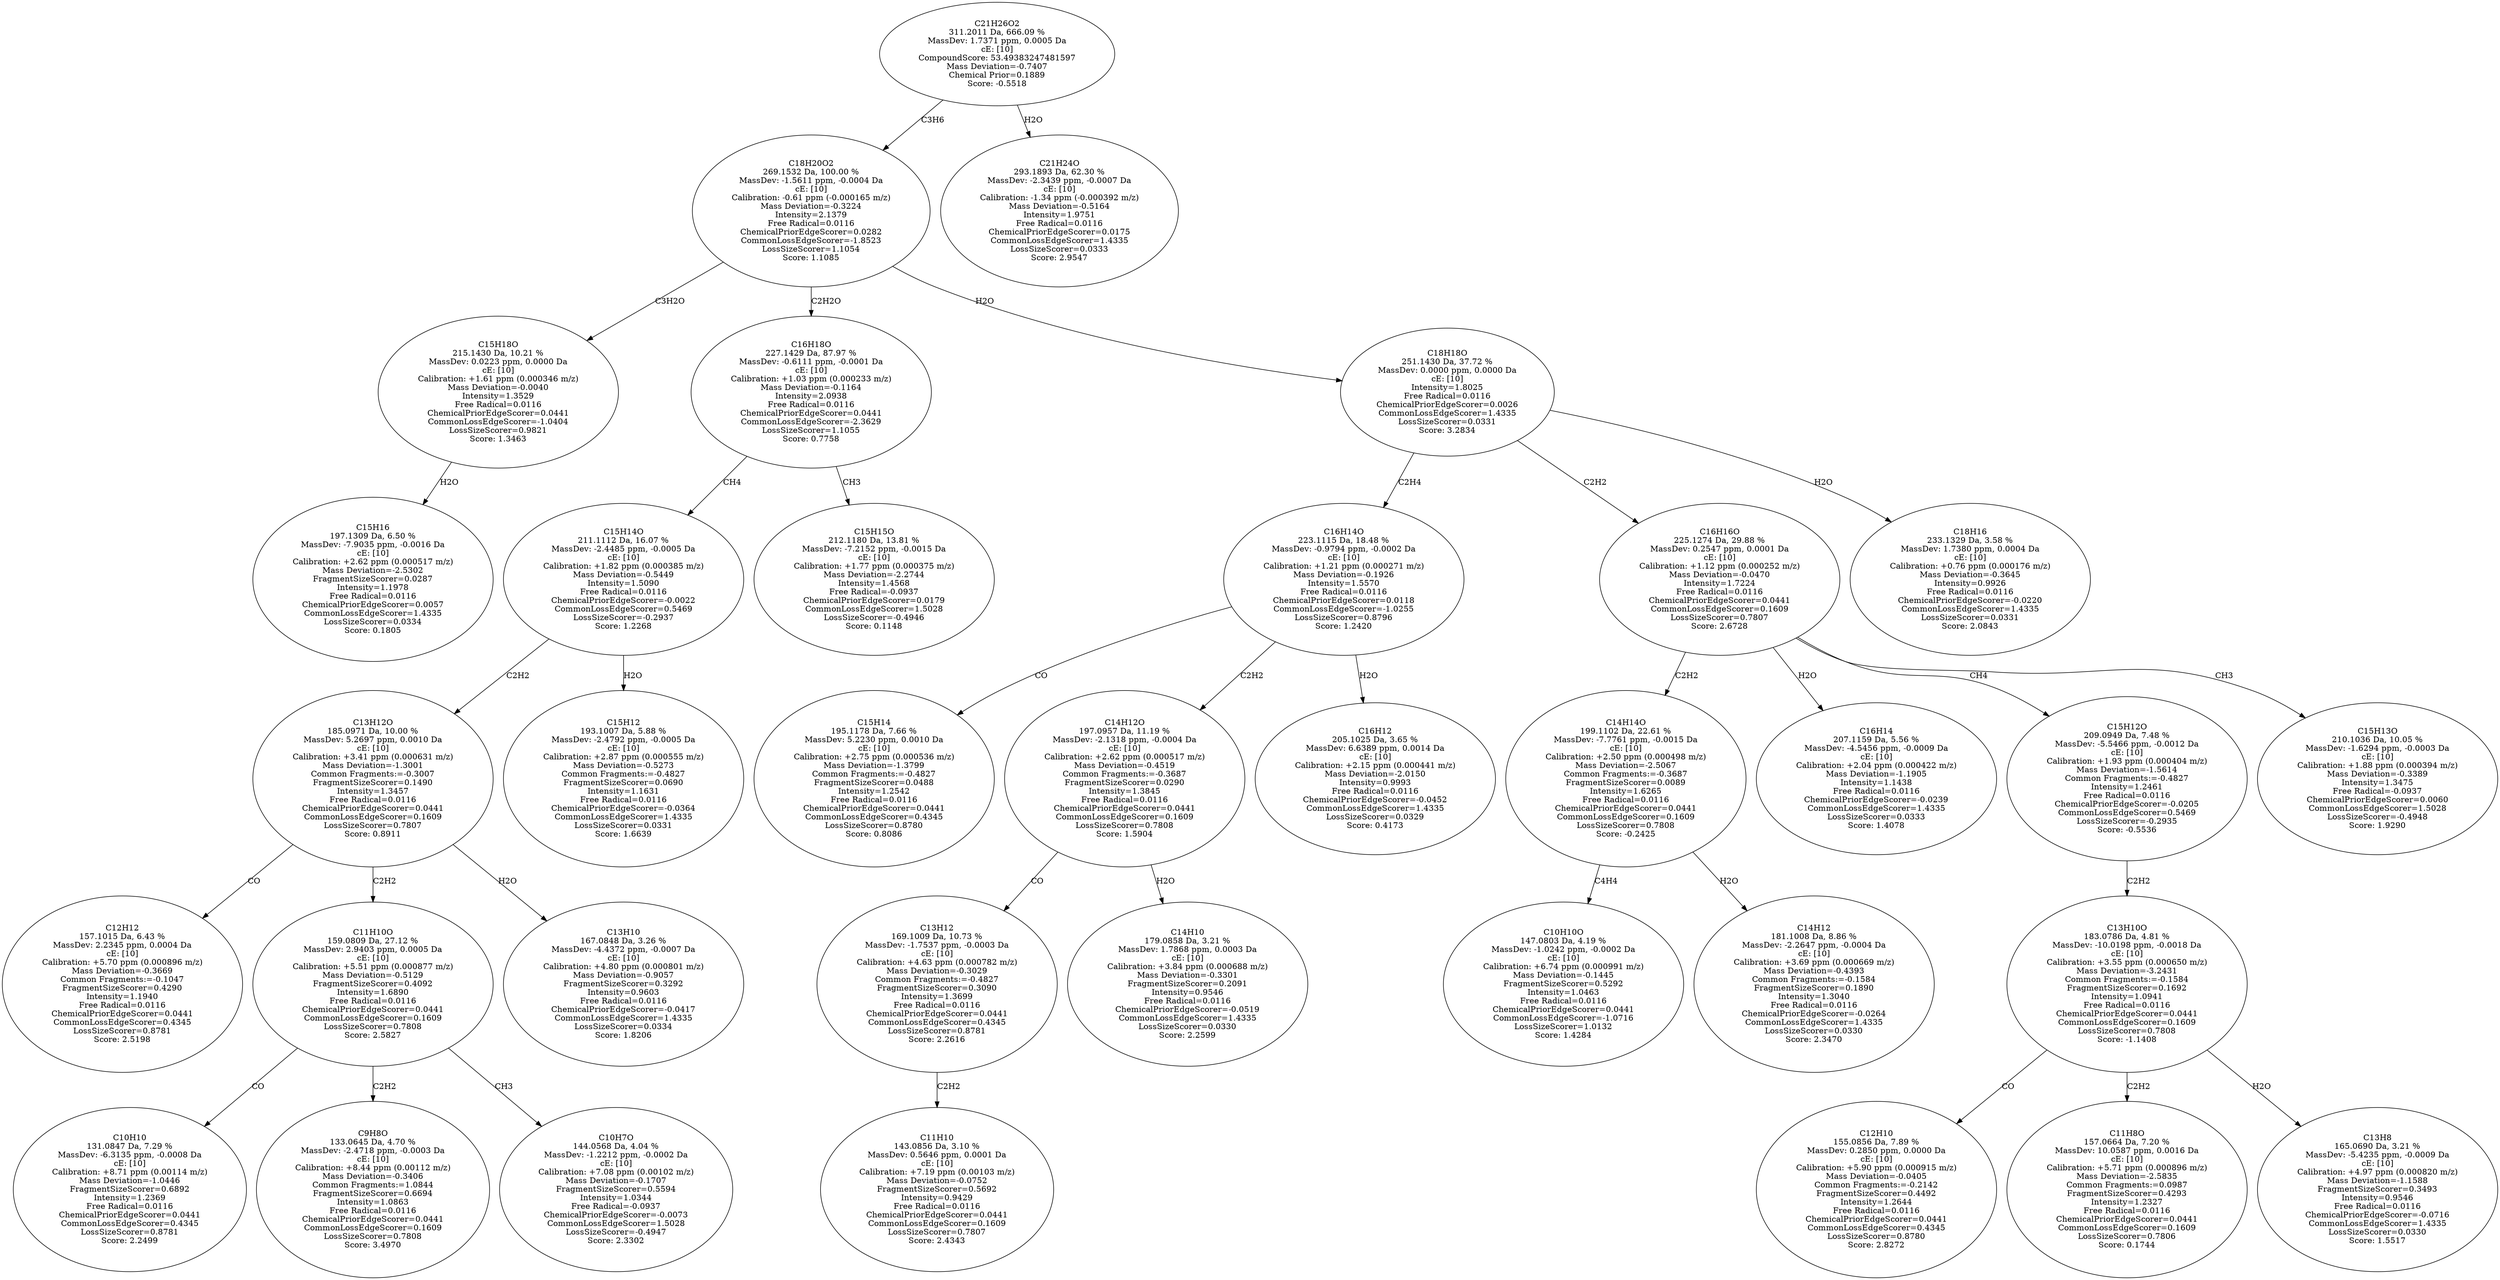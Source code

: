 strict digraph {
v1 [label="C15H16\n197.1309 Da, 6.50 %\nMassDev: -7.9035 ppm, -0.0016 Da\ncE: [10]\nCalibration: +2.62 ppm (0.000517 m/z)\nMass Deviation=-2.5302\nFragmentSizeScorer=0.0287\nIntensity=1.1978\nFree Radical=0.0116\nChemicalPriorEdgeScorer=0.0057\nCommonLossEdgeScorer=1.4335\nLossSizeScorer=0.0334\nScore: 0.1805"];
v2 [label="C15H18O\n215.1430 Da, 10.21 %\nMassDev: 0.0223 ppm, 0.0000 Da\ncE: [10]\nCalibration: +1.61 ppm (0.000346 m/z)\nMass Deviation=-0.0040\nIntensity=1.3529\nFree Radical=0.0116\nChemicalPriorEdgeScorer=0.0441\nCommonLossEdgeScorer=-1.0404\nLossSizeScorer=0.9821\nScore: 1.3463"];
v3 [label="C12H12\n157.1015 Da, 6.43 %\nMassDev: 2.2345 ppm, 0.0004 Da\ncE: [10]\nCalibration: +5.70 ppm (0.000896 m/z)\nMass Deviation=-0.3669\nCommon Fragments:=-0.1047\nFragmentSizeScorer=0.4290\nIntensity=1.1940\nFree Radical=0.0116\nChemicalPriorEdgeScorer=0.0441\nCommonLossEdgeScorer=0.4345\nLossSizeScorer=0.8781\nScore: 2.5198"];
v4 [label="C10H10\n131.0847 Da, 7.29 %\nMassDev: -6.3135 ppm, -0.0008 Da\ncE: [10]\nCalibration: +8.71 ppm (0.00114 m/z)\nMass Deviation=-1.0446\nFragmentSizeScorer=0.6892\nIntensity=1.2369\nFree Radical=0.0116\nChemicalPriorEdgeScorer=0.0441\nCommonLossEdgeScorer=0.4345\nLossSizeScorer=0.8781\nScore: 2.2499"];
v5 [label="C9H8O\n133.0645 Da, 4.70 %\nMassDev: -2.4718 ppm, -0.0003 Da\ncE: [10]\nCalibration: +8.44 ppm (0.00112 m/z)\nMass Deviation=-0.3406\nCommon Fragments:=1.0844\nFragmentSizeScorer=0.6694\nIntensity=1.0863\nFree Radical=0.0116\nChemicalPriorEdgeScorer=0.0441\nCommonLossEdgeScorer=0.1609\nLossSizeScorer=0.7808\nScore: 3.4970"];
v6 [label="C10H7O\n144.0568 Da, 4.04 %\nMassDev: -1.2212 ppm, -0.0002 Da\ncE: [10]\nCalibration: +7.08 ppm (0.00102 m/z)\nMass Deviation=-0.1707\nFragmentSizeScorer=0.5594\nIntensity=1.0344\nFree Radical=-0.0937\nChemicalPriorEdgeScorer=-0.0073\nCommonLossEdgeScorer=1.5028\nLossSizeScorer=-0.4947\nScore: 2.3302"];
v7 [label="C11H10O\n159.0809 Da, 27.12 %\nMassDev: 2.9403 ppm, 0.0005 Da\ncE: [10]\nCalibration: +5.51 ppm (0.000877 m/z)\nMass Deviation=-0.5129\nFragmentSizeScorer=0.4092\nIntensity=1.6890\nFree Radical=0.0116\nChemicalPriorEdgeScorer=0.0441\nCommonLossEdgeScorer=0.1609\nLossSizeScorer=0.7808\nScore: 2.5827"];
v8 [label="C13H10\n167.0848 Da, 3.26 %\nMassDev: -4.4372 ppm, -0.0007 Da\ncE: [10]\nCalibration: +4.80 ppm (0.000801 m/z)\nMass Deviation=-0.9057\nFragmentSizeScorer=0.3292\nIntensity=0.9603\nFree Radical=0.0116\nChemicalPriorEdgeScorer=-0.0417\nCommonLossEdgeScorer=1.4335\nLossSizeScorer=0.0334\nScore: 1.8206"];
v9 [label="C13H12O\n185.0971 Da, 10.00 %\nMassDev: 5.2697 ppm, 0.0010 Da\ncE: [10]\nCalibration: +3.41 ppm (0.000631 m/z)\nMass Deviation=-1.3001\nCommon Fragments:=-0.3007\nFragmentSizeScorer=0.1490\nIntensity=1.3457\nFree Radical=0.0116\nChemicalPriorEdgeScorer=0.0441\nCommonLossEdgeScorer=0.1609\nLossSizeScorer=0.7807\nScore: 0.8911"];
v10 [label="C15H12\n193.1007 Da, 5.88 %\nMassDev: -2.4792 ppm, -0.0005 Da\ncE: [10]\nCalibration: +2.87 ppm (0.000555 m/z)\nMass Deviation=-0.5273\nCommon Fragments:=-0.4827\nFragmentSizeScorer=0.0690\nIntensity=1.1631\nFree Radical=0.0116\nChemicalPriorEdgeScorer=-0.0364\nCommonLossEdgeScorer=1.4335\nLossSizeScorer=0.0331\nScore: 1.6639"];
v11 [label="C15H14O\n211.1112 Da, 16.07 %\nMassDev: -2.4485 ppm, -0.0005 Da\ncE: [10]\nCalibration: +1.82 ppm (0.000385 m/z)\nMass Deviation=-0.5449\nIntensity=1.5090\nFree Radical=0.0116\nChemicalPriorEdgeScorer=-0.0022\nCommonLossEdgeScorer=0.5469\nLossSizeScorer=-0.2937\nScore: 1.2268"];
v12 [label="C15H15O\n212.1180 Da, 13.81 %\nMassDev: -7.2152 ppm, -0.0015 Da\ncE: [10]\nCalibration: +1.77 ppm (0.000375 m/z)\nMass Deviation=-2.2744\nIntensity=1.4568\nFree Radical=-0.0937\nChemicalPriorEdgeScorer=0.0179\nCommonLossEdgeScorer=1.5028\nLossSizeScorer=-0.4946\nScore: 0.1148"];
v13 [label="C16H18O\n227.1429 Da, 87.97 %\nMassDev: -0.6111 ppm, -0.0001 Da\ncE: [10]\nCalibration: +1.03 ppm (0.000233 m/z)\nMass Deviation=-0.1164\nIntensity=2.0938\nFree Radical=0.0116\nChemicalPriorEdgeScorer=0.0441\nCommonLossEdgeScorer=-2.3629\nLossSizeScorer=1.1055\nScore: 0.7758"];
v14 [label="C15H14\n195.1178 Da, 7.66 %\nMassDev: 5.2230 ppm, 0.0010 Da\ncE: [10]\nCalibration: +2.75 ppm (0.000536 m/z)\nMass Deviation=-1.3799\nCommon Fragments:=-0.4827\nFragmentSizeScorer=0.0488\nIntensity=1.2542\nFree Radical=0.0116\nChemicalPriorEdgeScorer=0.0441\nCommonLossEdgeScorer=0.4345\nLossSizeScorer=0.8780\nScore: 0.8086"];
v15 [label="C11H10\n143.0856 Da, 3.10 %\nMassDev: 0.5646 ppm, 0.0001 Da\ncE: [10]\nCalibration: +7.19 ppm (0.00103 m/z)\nMass Deviation=-0.0752\nFragmentSizeScorer=0.5692\nIntensity=0.9429\nFree Radical=0.0116\nChemicalPriorEdgeScorer=0.0441\nCommonLossEdgeScorer=0.1609\nLossSizeScorer=0.7807\nScore: 2.4343"];
v16 [label="C13H12\n169.1009 Da, 10.73 %\nMassDev: -1.7537 ppm, -0.0003 Da\ncE: [10]\nCalibration: +4.63 ppm (0.000782 m/z)\nMass Deviation=-0.3029\nCommon Fragments:=-0.4827\nFragmentSizeScorer=0.3090\nIntensity=1.3699\nFree Radical=0.0116\nChemicalPriorEdgeScorer=0.0441\nCommonLossEdgeScorer=0.4345\nLossSizeScorer=0.8781\nScore: 2.2616"];
v17 [label="C14H10\n179.0858 Da, 3.21 %\nMassDev: 1.7868 ppm, 0.0003 Da\ncE: [10]\nCalibration: +3.84 ppm (0.000688 m/z)\nMass Deviation=-0.3301\nFragmentSizeScorer=0.2091\nIntensity=0.9546\nFree Radical=0.0116\nChemicalPriorEdgeScorer=-0.0519\nCommonLossEdgeScorer=1.4335\nLossSizeScorer=0.0330\nScore: 2.2599"];
v18 [label="C14H12O\n197.0957 Da, 11.19 %\nMassDev: -2.1318 ppm, -0.0004 Da\ncE: [10]\nCalibration: +2.62 ppm (0.000517 m/z)\nMass Deviation=-0.4519\nCommon Fragments:=-0.3687\nFragmentSizeScorer=0.0290\nIntensity=1.3845\nFree Radical=0.0116\nChemicalPriorEdgeScorer=0.0441\nCommonLossEdgeScorer=0.1609\nLossSizeScorer=0.7808\nScore: 1.5904"];
v19 [label="C16H12\n205.1025 Da, 3.65 %\nMassDev: 6.6389 ppm, 0.0014 Da\ncE: [10]\nCalibration: +2.15 ppm (0.000441 m/z)\nMass Deviation=-2.0150\nIntensity=0.9993\nFree Radical=0.0116\nChemicalPriorEdgeScorer=-0.0452\nCommonLossEdgeScorer=1.4335\nLossSizeScorer=0.0329\nScore: 0.4173"];
v20 [label="C16H14O\n223.1115 Da, 18.48 %\nMassDev: -0.9794 ppm, -0.0002 Da\ncE: [10]\nCalibration: +1.21 ppm (0.000271 m/z)\nMass Deviation=-0.1926\nIntensity=1.5570\nFree Radical=0.0116\nChemicalPriorEdgeScorer=0.0118\nCommonLossEdgeScorer=-1.0255\nLossSizeScorer=0.8796\nScore: 1.2420"];
v21 [label="C10H10O\n147.0803 Da, 4.19 %\nMassDev: -1.0242 ppm, -0.0002 Da\ncE: [10]\nCalibration: +6.74 ppm (0.000991 m/z)\nMass Deviation=-0.1445\nFragmentSizeScorer=0.5292\nIntensity=1.0463\nFree Radical=0.0116\nChemicalPriorEdgeScorer=0.0441\nCommonLossEdgeScorer=-1.0716\nLossSizeScorer=1.0132\nScore: 1.4284"];
v22 [label="C14H12\n181.1008 Da, 8.86 %\nMassDev: -2.2647 ppm, -0.0004 Da\ncE: [10]\nCalibration: +3.69 ppm (0.000669 m/z)\nMass Deviation=-0.4393\nCommon Fragments:=-0.1584\nFragmentSizeScorer=0.1890\nIntensity=1.3040\nFree Radical=0.0116\nChemicalPriorEdgeScorer=-0.0264\nCommonLossEdgeScorer=1.4335\nLossSizeScorer=0.0330\nScore: 2.3470"];
v23 [label="C14H14O\n199.1102 Da, 22.61 %\nMassDev: -7.7761 ppm, -0.0015 Da\ncE: [10]\nCalibration: +2.50 ppm (0.000498 m/z)\nMass Deviation=-2.5067\nCommon Fragments:=-0.3687\nFragmentSizeScorer=0.0089\nIntensity=1.6265\nFree Radical=0.0116\nChemicalPriorEdgeScorer=0.0441\nCommonLossEdgeScorer=0.1609\nLossSizeScorer=0.7808\nScore: -0.2425"];
v24 [label="C16H14\n207.1159 Da, 5.56 %\nMassDev: -4.5456 ppm, -0.0009 Da\ncE: [10]\nCalibration: +2.04 ppm (0.000422 m/z)\nMass Deviation=-1.1905\nIntensity=1.1438\nFree Radical=0.0116\nChemicalPriorEdgeScorer=-0.0239\nCommonLossEdgeScorer=1.4335\nLossSizeScorer=0.0333\nScore: 1.4078"];
v25 [label="C12H10\n155.0856 Da, 7.89 %\nMassDev: 0.2850 ppm, 0.0000 Da\ncE: [10]\nCalibration: +5.90 ppm (0.000915 m/z)\nMass Deviation=-0.0405\nCommon Fragments:=-0.2142\nFragmentSizeScorer=0.4492\nIntensity=1.2644\nFree Radical=0.0116\nChemicalPriorEdgeScorer=0.0441\nCommonLossEdgeScorer=0.4345\nLossSizeScorer=0.8780\nScore: 2.8272"];
v26 [label="C11H8O\n157.0664 Da, 7.20 %\nMassDev: 10.0587 ppm, 0.0016 Da\ncE: [10]\nCalibration: +5.71 ppm (0.000896 m/z)\nMass Deviation=-2.5835\nCommon Fragments:=0.0987\nFragmentSizeScorer=0.4293\nIntensity=1.2327\nFree Radical=0.0116\nChemicalPriorEdgeScorer=0.0441\nCommonLossEdgeScorer=0.1609\nLossSizeScorer=0.7806\nScore: 0.1744"];
v27 [label="C13H8\n165.0690 Da, 3.21 %\nMassDev: -5.4235 ppm, -0.0009 Da\ncE: [10]\nCalibration: +4.97 ppm (0.000820 m/z)\nMass Deviation=-1.1588\nFragmentSizeScorer=0.3493\nIntensity=0.9546\nFree Radical=0.0116\nChemicalPriorEdgeScorer=-0.0716\nCommonLossEdgeScorer=1.4335\nLossSizeScorer=0.0330\nScore: 1.5517"];
v28 [label="C13H10O\n183.0786 Da, 4.81 %\nMassDev: -10.0198 ppm, -0.0018 Da\ncE: [10]\nCalibration: +3.55 ppm (0.000650 m/z)\nMass Deviation=-3.2431\nCommon Fragments:=-0.1584\nFragmentSizeScorer=0.1692\nIntensity=1.0941\nFree Radical=0.0116\nChemicalPriorEdgeScorer=0.0441\nCommonLossEdgeScorer=0.1609\nLossSizeScorer=0.7808\nScore: -1.1408"];
v29 [label="C15H12O\n209.0949 Da, 7.48 %\nMassDev: -5.5466 ppm, -0.0012 Da\ncE: [10]\nCalibration: +1.93 ppm (0.000404 m/z)\nMass Deviation=-1.5614\nCommon Fragments:=-0.4827\nIntensity=1.2461\nFree Radical=0.0116\nChemicalPriorEdgeScorer=-0.0205\nCommonLossEdgeScorer=0.5469\nLossSizeScorer=-0.2935\nScore: -0.5536"];
v30 [label="C15H13O\n210.1036 Da, 10.05 %\nMassDev: -1.6294 ppm, -0.0003 Da\ncE: [10]\nCalibration: +1.88 ppm (0.000394 m/z)\nMass Deviation=-0.3389\nIntensity=1.3475\nFree Radical=-0.0937\nChemicalPriorEdgeScorer=0.0060\nCommonLossEdgeScorer=1.5028\nLossSizeScorer=-0.4948\nScore: 1.9290"];
v31 [label="C16H16O\n225.1274 Da, 29.88 %\nMassDev: 0.2547 ppm, 0.0001 Da\ncE: [10]\nCalibration: +1.12 ppm (0.000252 m/z)\nMass Deviation=-0.0470\nIntensity=1.7224\nFree Radical=0.0116\nChemicalPriorEdgeScorer=0.0441\nCommonLossEdgeScorer=0.1609\nLossSizeScorer=0.7807\nScore: 2.6728"];
v32 [label="C18H16\n233.1329 Da, 3.58 %\nMassDev: 1.7380 ppm, 0.0004 Da\ncE: [10]\nCalibration: +0.76 ppm (0.000176 m/z)\nMass Deviation=-0.3645\nIntensity=0.9926\nFree Radical=0.0116\nChemicalPriorEdgeScorer=-0.0220\nCommonLossEdgeScorer=1.4335\nLossSizeScorer=0.0331\nScore: 2.0843"];
v33 [label="C18H18O\n251.1430 Da, 37.72 %\nMassDev: 0.0000 ppm, 0.0000 Da\ncE: [10]\nIntensity=1.8025\nFree Radical=0.0116\nChemicalPriorEdgeScorer=0.0026\nCommonLossEdgeScorer=1.4335\nLossSizeScorer=0.0331\nScore: 3.2834"];
v34 [label="C18H20O2\n269.1532 Da, 100.00 %\nMassDev: -1.5611 ppm, -0.0004 Da\ncE: [10]\nCalibration: -0.61 ppm (-0.000165 m/z)\nMass Deviation=-0.3224\nIntensity=2.1379\nFree Radical=0.0116\nChemicalPriorEdgeScorer=0.0282\nCommonLossEdgeScorer=-1.8523\nLossSizeScorer=1.1054\nScore: 1.1085"];
v35 [label="C21H24O\n293.1893 Da, 62.30 %\nMassDev: -2.3439 ppm, -0.0007 Da\ncE: [10]\nCalibration: -1.34 ppm (-0.000392 m/z)\nMass Deviation=-0.5164\nIntensity=1.9751\nFree Radical=0.0116\nChemicalPriorEdgeScorer=0.0175\nCommonLossEdgeScorer=1.4335\nLossSizeScorer=0.0333\nScore: 2.9547"];
v36 [label="C21H26O2\n311.2011 Da, 666.09 %\nMassDev: 1.7371 ppm, 0.0005 Da\ncE: [10]\nCompoundScore: 53.49383247481597\nMass Deviation=-0.7407\nChemical Prior=0.1889\nScore: -0.5518"];
v2 -> v1 [label="H2O"];
v34 -> v2 [label="C3H2O"];
v9 -> v3 [label="CO"];
v7 -> v4 [label="CO"];
v7 -> v5 [label="C2H2"];
v7 -> v6 [label="CH3"];
v9 -> v7 [label="C2H2"];
v9 -> v8 [label="H2O"];
v11 -> v9 [label="C2H2"];
v11 -> v10 [label="H2O"];
v13 -> v11 [label="CH4"];
v13 -> v12 [label="CH3"];
v34 -> v13 [label="C2H2O"];
v20 -> v14 [label="CO"];
v16 -> v15 [label="C2H2"];
v18 -> v16 [label="CO"];
v18 -> v17 [label="H2O"];
v20 -> v18 [label="C2H2"];
v20 -> v19 [label="H2O"];
v33 -> v20 [label="C2H4"];
v23 -> v21 [label="C4H4"];
v23 -> v22 [label="H2O"];
v31 -> v23 [label="C2H2"];
v31 -> v24 [label="H2O"];
v28 -> v25 [label="CO"];
v28 -> v26 [label="C2H2"];
v28 -> v27 [label="H2O"];
v29 -> v28 [label="C2H2"];
v31 -> v29 [label="CH4"];
v31 -> v30 [label="CH3"];
v33 -> v31 [label="C2H2"];
v33 -> v32 [label="H2O"];
v34 -> v33 [label="H2O"];
v36 -> v34 [label="C3H6"];
v36 -> v35 [label="H2O"];
}